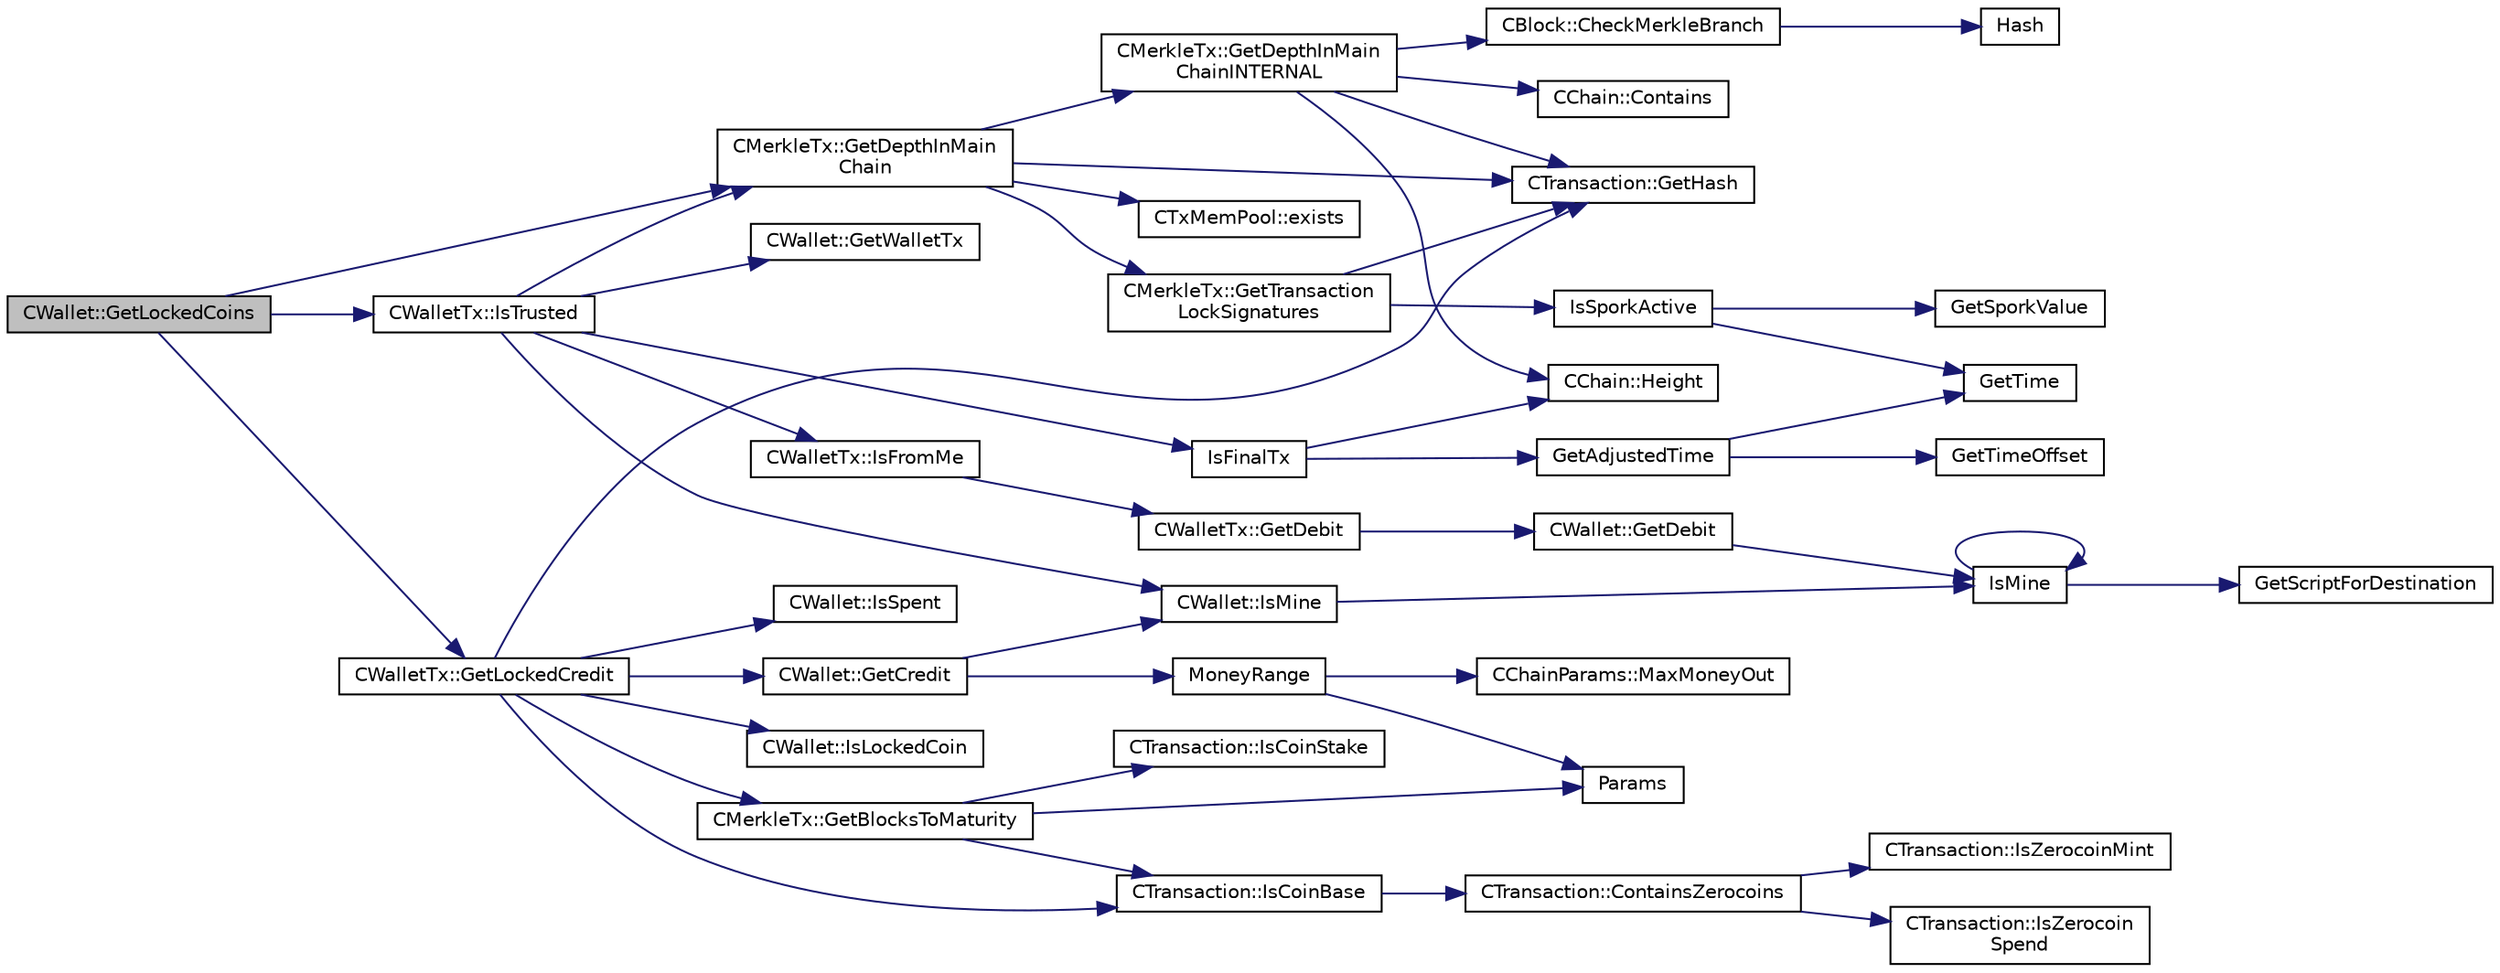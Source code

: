 digraph "CWallet::GetLockedCoins"
{
  edge [fontname="Helvetica",fontsize="10",labelfontname="Helvetica",labelfontsize="10"];
  node [fontname="Helvetica",fontsize="10",shape=record];
  rankdir="LR";
  Node610 [label="CWallet::GetLockedCoins",height=0.2,width=0.4,color="black", fillcolor="grey75", style="filled", fontcolor="black"];
  Node610 -> Node611 [color="midnightblue",fontsize="10",style="solid",fontname="Helvetica"];
  Node611 [label="CWalletTx::IsTrusted",height=0.2,width=0.4,color="black", fillcolor="white", style="filled",URL="$class_c_wallet_tx.html#a71efb0d5b5def8ae00a1d74b8741bfcb"];
  Node611 -> Node612 [color="midnightblue",fontsize="10",style="solid",fontname="Helvetica"];
  Node612 [label="IsFinalTx",height=0.2,width=0.4,color="black", fillcolor="white", style="filled",URL="$main_8cpp.html#adc332cd7ac94e639bb4239618341be19"];
  Node612 -> Node613 [color="midnightblue",fontsize="10",style="solid",fontname="Helvetica"];
  Node613 [label="CChain::Height",height=0.2,width=0.4,color="black", fillcolor="white", style="filled",URL="$class_c_chain.html#ad4758bc8872ce065a9579f77c3171d40",tooltip="Return the maximal height in the chain. "];
  Node612 -> Node614 [color="midnightblue",fontsize="10",style="solid",fontname="Helvetica"];
  Node614 [label="GetAdjustedTime",height=0.2,width=0.4,color="black", fillcolor="white", style="filled",URL="$timedata_8cpp.html#a09f81b9c7650f898cf3cf305b87547e6"];
  Node614 -> Node615 [color="midnightblue",fontsize="10",style="solid",fontname="Helvetica"];
  Node615 [label="GetTime",height=0.2,width=0.4,color="black", fillcolor="white", style="filled",URL="$utiltime_8cpp.html#a46fac5fba8ba905b5f9acb364f5d8c6f",tooltip="For unit testing. "];
  Node614 -> Node616 [color="midnightblue",fontsize="10",style="solid",fontname="Helvetica"];
  Node616 [label="GetTimeOffset",height=0.2,width=0.4,color="black", fillcolor="white", style="filled",URL="$timedata_8cpp.html#a50ca5344c75631267633f15cfe5e983e",tooltip="\"Never go to sea with two chronometers; take one or three.\" Our three time sources are: ..."];
  Node611 -> Node617 [color="midnightblue",fontsize="10",style="solid",fontname="Helvetica"];
  Node617 [label="CMerkleTx::GetDepthInMain\lChain",height=0.2,width=0.4,color="black", fillcolor="white", style="filled",URL="$class_c_merkle_tx.html#a5bf3a355593ecce5799de92d013149b1",tooltip="Return depth of transaction in blockchain: -1 : not in blockchain, and not in memory pool (conflicted..."];
  Node617 -> Node618 [color="midnightblue",fontsize="10",style="solid",fontname="Helvetica"];
  Node618 [label="CMerkleTx::GetDepthInMain\lChainINTERNAL",height=0.2,width=0.4,color="black", fillcolor="white", style="filled",URL="$class_c_merkle_tx.html#ada4285bcdc83c90dc5829d9902b1271c"];
  Node618 -> Node619 [color="midnightblue",fontsize="10",style="solid",fontname="Helvetica"];
  Node619 [label="CChain::Contains",height=0.2,width=0.4,color="black", fillcolor="white", style="filled",URL="$class_c_chain.html#af1786dc229c215dea7f727c11df2c8dc",tooltip="Efficiently check whether a block is present in this chain. "];
  Node618 -> Node620 [color="midnightblue",fontsize="10",style="solid",fontname="Helvetica"];
  Node620 [label="CBlock::CheckMerkleBranch",height=0.2,width=0.4,color="black", fillcolor="white", style="filled",URL="$class_c_block.html#a81684cf96f6fb6731c869865b80d1ccd"];
  Node620 -> Node621 [color="midnightblue",fontsize="10",style="solid",fontname="Helvetica"];
  Node621 [label="Hash",height=0.2,width=0.4,color="black", fillcolor="white", style="filled",URL="$hash_8h.html#a12c5e981d7f5f2850027fd5e932eff61",tooltip="Compute the 256-bit hash of a std::string. "];
  Node618 -> Node622 [color="midnightblue",fontsize="10",style="solid",fontname="Helvetica"];
  Node622 [label="CTransaction::GetHash",height=0.2,width=0.4,color="black", fillcolor="white", style="filled",URL="$class_c_transaction.html#a7efd1379de830341417c0bfa23a149aa"];
  Node618 -> Node613 [color="midnightblue",fontsize="10",style="solid",fontname="Helvetica"];
  Node617 -> Node623 [color="midnightblue",fontsize="10",style="solid",fontname="Helvetica"];
  Node623 [label="CTxMemPool::exists",height=0.2,width=0.4,color="black", fillcolor="white", style="filled",URL="$class_c_tx_mem_pool.html#adba06e79be4a1a092dd2db8290733be7"];
  Node617 -> Node622 [color="midnightblue",fontsize="10",style="solid",fontname="Helvetica"];
  Node617 -> Node624 [color="midnightblue",fontsize="10",style="solid",fontname="Helvetica"];
  Node624 [label="CMerkleTx::GetTransaction\lLockSignatures",height=0.2,width=0.4,color="black", fillcolor="white", style="filled",URL="$class_c_merkle_tx.html#a29ab20d0785095dba254ca1050ba6989"];
  Node624 -> Node625 [color="midnightblue",fontsize="10",style="solid",fontname="Helvetica"];
  Node625 [label="IsSporkActive",height=0.2,width=0.4,color="black", fillcolor="white", style="filled",URL="$spork_8cpp.html#a3305663176e21e81c80dc951a7f8ea5e"];
  Node625 -> Node626 [color="midnightblue",fontsize="10",style="solid",fontname="Helvetica"];
  Node626 [label="GetSporkValue",height=0.2,width=0.4,color="black", fillcolor="white", style="filled",URL="$spork_8cpp.html#a7125c44e1c9a54dc7c28556b3fb24a8f"];
  Node625 -> Node615 [color="midnightblue",fontsize="10",style="solid",fontname="Helvetica"];
  Node624 -> Node622 [color="midnightblue",fontsize="10",style="solid",fontname="Helvetica"];
  Node611 -> Node627 [color="midnightblue",fontsize="10",style="solid",fontname="Helvetica"];
  Node627 [label="CWalletTx::IsFromMe",height=0.2,width=0.4,color="black", fillcolor="white", style="filled",URL="$class_c_wallet_tx.html#a4b4fdec025af8171852c3eece1c2508f"];
  Node627 -> Node628 [color="midnightblue",fontsize="10",style="solid",fontname="Helvetica"];
  Node628 [label="CWalletTx::GetDebit",height=0.2,width=0.4,color="black", fillcolor="white", style="filled",URL="$class_c_wallet_tx.html#a7757c17a323e5f6f75c92acb398d3568",tooltip="filter decides which addresses will count towards the debit "];
  Node628 -> Node629 [color="midnightblue",fontsize="10",style="solid",fontname="Helvetica"];
  Node629 [label="CWallet::GetDebit",height=0.2,width=0.4,color="black", fillcolor="white", style="filled",URL="$group__map_wallet.html#ga5ab4855aac6f4b335421944403e44d6d"];
  Node629 -> Node630 [color="midnightblue",fontsize="10",style="solid",fontname="Helvetica"];
  Node630 [label="IsMine",height=0.2,width=0.4,color="black", fillcolor="white", style="filled",URL="$wallet__ismine_8cpp.html#adc59cf67d903c1ba1ef225561b85bfce"];
  Node630 -> Node631 [color="midnightblue",fontsize="10",style="solid",fontname="Helvetica"];
  Node631 [label="GetScriptForDestination",height=0.2,width=0.4,color="black", fillcolor="white", style="filled",URL="$standard_8cpp.html#ae40f28d3b46c21033f6ee1f1200d0321"];
  Node630 -> Node630 [color="midnightblue",fontsize="10",style="solid",fontname="Helvetica"];
  Node611 -> Node632 [color="midnightblue",fontsize="10",style="solid",fontname="Helvetica"];
  Node632 [label="CWallet::GetWalletTx",height=0.2,width=0.4,color="black", fillcolor="white", style="filled",URL="$group__map_wallet.html#gac496716bb889a5934fa27398aeb2330a"];
  Node611 -> Node633 [color="midnightblue",fontsize="10",style="solid",fontname="Helvetica"];
  Node633 [label="CWallet::IsMine",height=0.2,width=0.4,color="black", fillcolor="white", style="filled",URL="$group__map_wallet.html#ga4eada57edc1c443564b8cc9b853d955c"];
  Node633 -> Node630 [color="midnightblue",fontsize="10",style="solid",fontname="Helvetica"];
  Node610 -> Node617 [color="midnightblue",fontsize="10",style="solid",fontname="Helvetica"];
  Node610 -> Node634 [color="midnightblue",fontsize="10",style="solid",fontname="Helvetica"];
  Node634 [label="CWalletTx::GetLockedCredit",height=0.2,width=0.4,color="black", fillcolor="white", style="filled",URL="$class_c_wallet_tx.html#a910d8a59331797413b3ae71e879249c2"];
  Node634 -> Node635 [color="midnightblue",fontsize="10",style="solid",fontname="Helvetica"];
  Node635 [label="CTransaction::IsCoinBase",height=0.2,width=0.4,color="black", fillcolor="white", style="filled",URL="$class_c_transaction.html#a96256e8ac1bf79ad9c057e48c41132dd"];
  Node635 -> Node636 [color="midnightblue",fontsize="10",style="solid",fontname="Helvetica"];
  Node636 [label="CTransaction::ContainsZerocoins",height=0.2,width=0.4,color="black", fillcolor="white", style="filled",URL="$class_c_transaction.html#a613051e8e5651a7500cb455f37dd1116"];
  Node636 -> Node637 [color="midnightblue",fontsize="10",style="solid",fontname="Helvetica"];
  Node637 [label="CTransaction::IsZerocoin\lSpend",height=0.2,width=0.4,color="black", fillcolor="white", style="filled",URL="$class_c_transaction.html#a4cda5603795c5f9179d4c8bd43f809cd"];
  Node636 -> Node638 [color="midnightblue",fontsize="10",style="solid",fontname="Helvetica"];
  Node638 [label="CTransaction::IsZerocoinMint",height=0.2,width=0.4,color="black", fillcolor="white", style="filled",URL="$class_c_transaction.html#ab91efb1c2312e6feeecfbbfff11abbb1"];
  Node634 -> Node639 [color="midnightblue",fontsize="10",style="solid",fontname="Helvetica"];
  Node639 [label="CMerkleTx::GetBlocksToMaturity",height=0.2,width=0.4,color="black", fillcolor="white", style="filled",URL="$class_c_merkle_tx.html#a69ebd437f7b44169659c3527fe73b6ab"];
  Node639 -> Node635 [color="midnightblue",fontsize="10",style="solid",fontname="Helvetica"];
  Node639 -> Node640 [color="midnightblue",fontsize="10",style="solid",fontname="Helvetica"];
  Node640 [label="CTransaction::IsCoinStake",height=0.2,width=0.4,color="black", fillcolor="white", style="filled",URL="$class_c_transaction.html#ace4278a41a296d40dcf5fb2b9cf007ec"];
  Node639 -> Node641 [color="midnightblue",fontsize="10",style="solid",fontname="Helvetica"];
  Node641 [label="Params",height=0.2,width=0.4,color="black", fillcolor="white", style="filled",URL="$chainparams_8cpp.html#ace5c5b706d71a324a417dd2db394fd4a",tooltip="Return the currently selected parameters. "];
  Node634 -> Node622 [color="midnightblue",fontsize="10",style="solid",fontname="Helvetica"];
  Node634 -> Node642 [color="midnightblue",fontsize="10",style="solid",fontname="Helvetica"];
  Node642 [label="CWallet::IsSpent",height=0.2,width=0.4,color="black", fillcolor="white", style="filled",URL="$group__map_wallet.html#ga6adcf1c224ed3c3fe4b0b19f6fca75d8",tooltip="Outpoint is spent if any non-conflicted transaction spends it: "];
  Node634 -> Node643 [color="midnightblue",fontsize="10",style="solid",fontname="Helvetica"];
  Node643 [label="CWallet::IsLockedCoin",height=0.2,width=0.4,color="black", fillcolor="white", style="filled",URL="$group___actions.html#ga58abc6e61537f10bfb9429587ed29074"];
  Node634 -> Node644 [color="midnightblue",fontsize="10",style="solid",fontname="Helvetica"];
  Node644 [label="CWallet::GetCredit",height=0.2,width=0.4,color="black", fillcolor="white", style="filled",URL="$class_c_wallet.html#aa60b69c7d4ea6063ed83b13d7c6fe695"];
  Node644 -> Node645 [color="midnightblue",fontsize="10",style="solid",fontname="Helvetica"];
  Node645 [label="MoneyRange",height=0.2,width=0.4,color="black", fillcolor="white", style="filled",URL="$main_8cpp.html#a0529385ca34689843ef65d844a67c945"];
  Node645 -> Node641 [color="midnightblue",fontsize="10",style="solid",fontname="Helvetica"];
  Node645 -> Node646 [color="midnightblue",fontsize="10",style="solid",fontname="Helvetica"];
  Node646 [label="CChainParams::MaxMoneyOut",height=0.2,width=0.4,color="black", fillcolor="white", style="filled",URL="$class_c_chain_params.html#a82190f02d83daee6823362e3c25848d0"];
  Node644 -> Node633 [color="midnightblue",fontsize="10",style="solid",fontname="Helvetica"];
}

